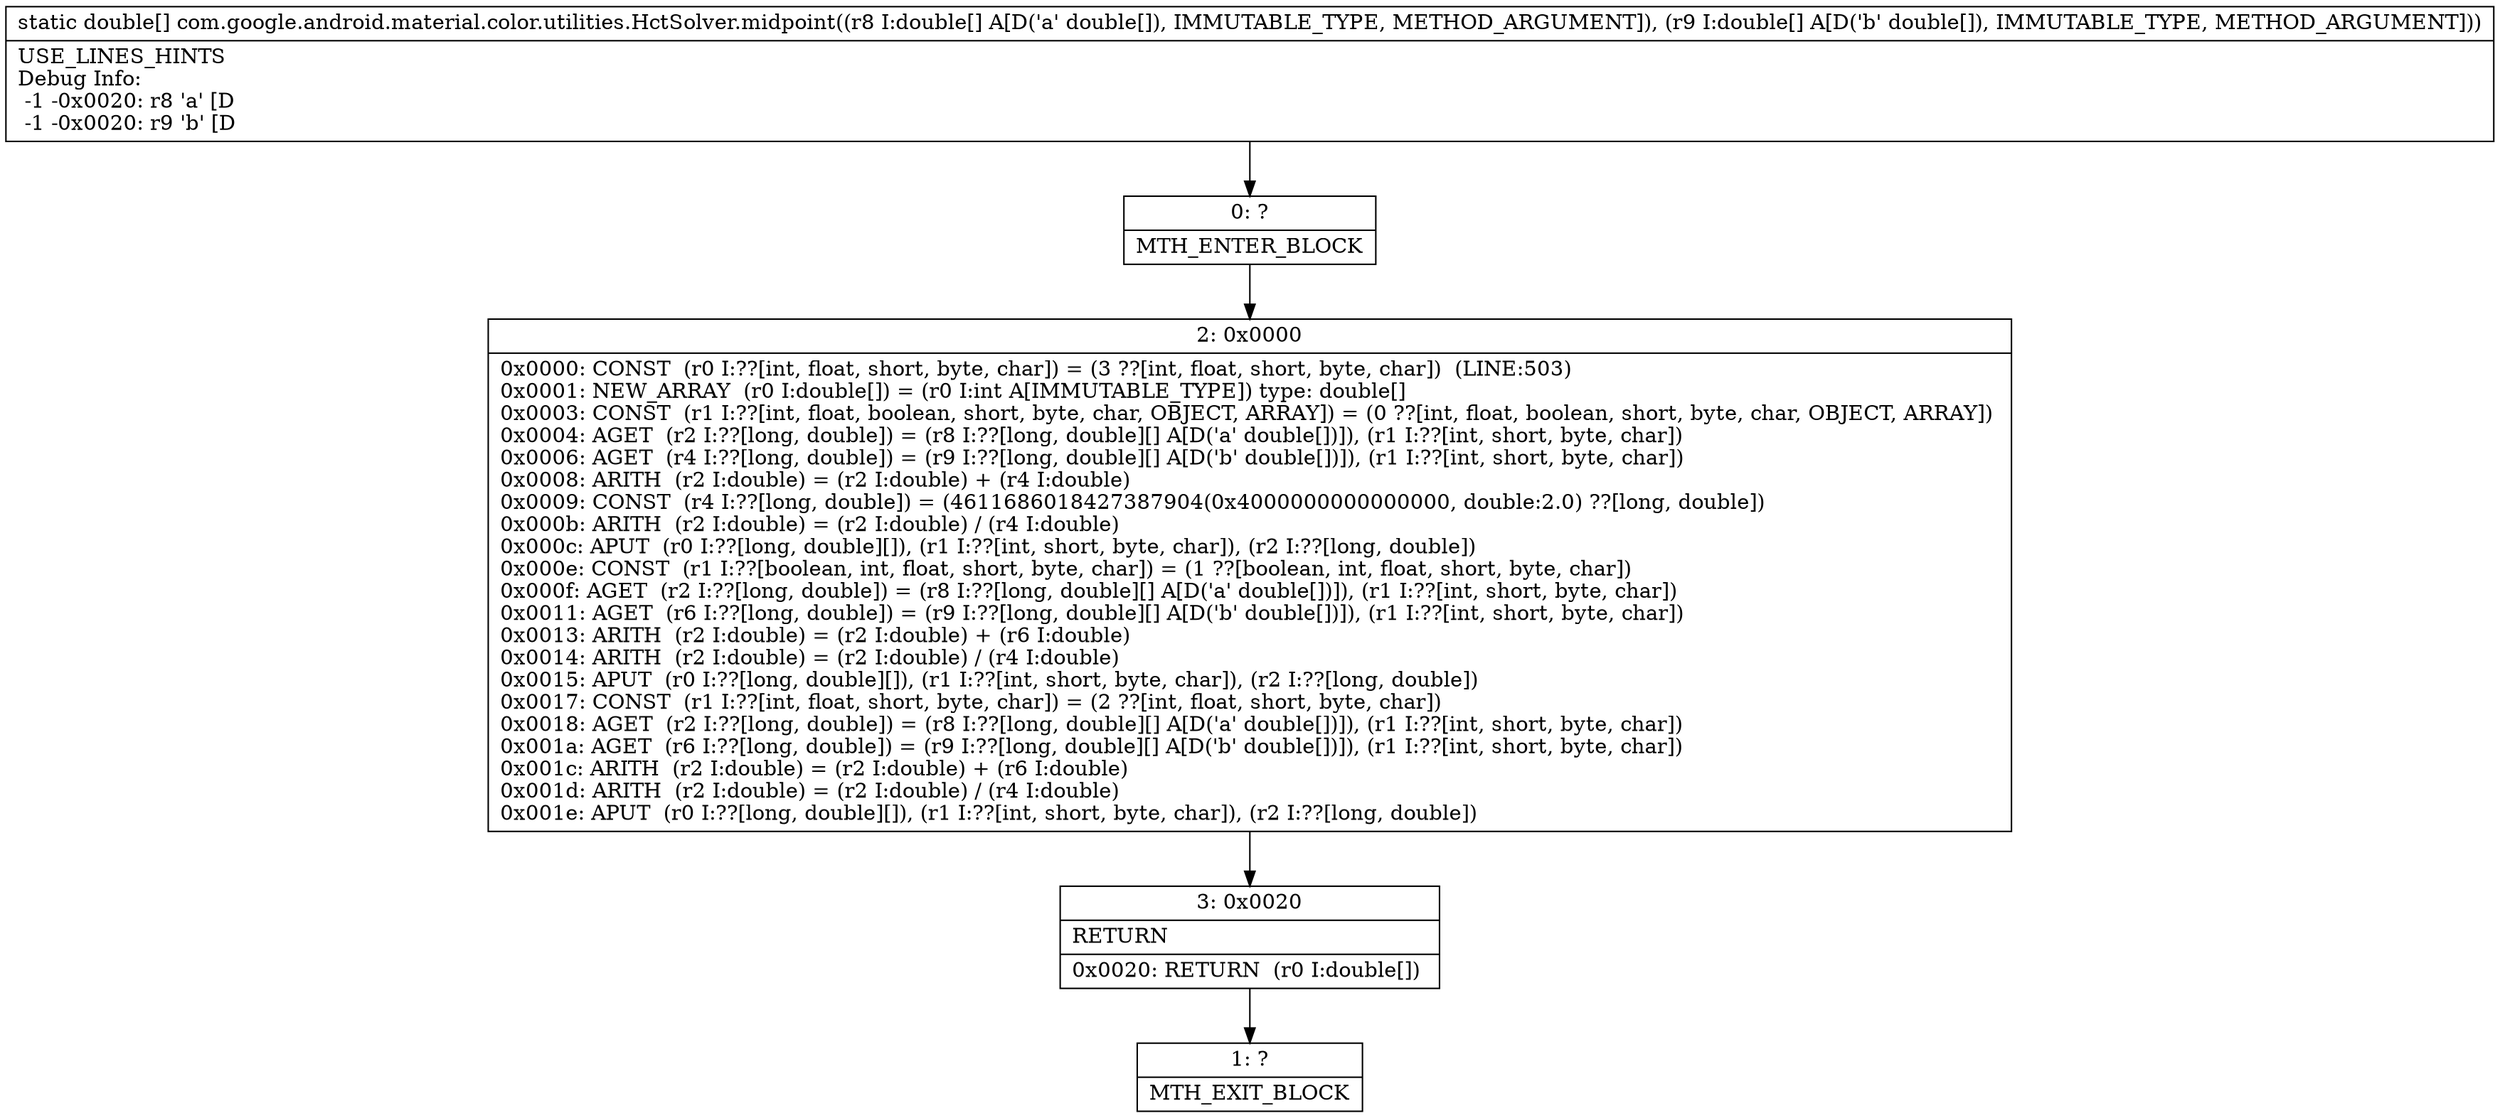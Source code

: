 digraph "CFG forcom.google.android.material.color.utilities.HctSolver.midpoint([D[D)[D" {
Node_0 [shape=record,label="{0\:\ ?|MTH_ENTER_BLOCK\l}"];
Node_2 [shape=record,label="{2\:\ 0x0000|0x0000: CONST  (r0 I:??[int, float, short, byte, char]) = (3 ??[int, float, short, byte, char])  (LINE:503)\l0x0001: NEW_ARRAY  (r0 I:double[]) = (r0 I:int A[IMMUTABLE_TYPE]) type: double[] \l0x0003: CONST  (r1 I:??[int, float, boolean, short, byte, char, OBJECT, ARRAY]) = (0 ??[int, float, boolean, short, byte, char, OBJECT, ARRAY]) \l0x0004: AGET  (r2 I:??[long, double]) = (r8 I:??[long, double][] A[D('a' double[])]), (r1 I:??[int, short, byte, char]) \l0x0006: AGET  (r4 I:??[long, double]) = (r9 I:??[long, double][] A[D('b' double[])]), (r1 I:??[int, short, byte, char]) \l0x0008: ARITH  (r2 I:double) = (r2 I:double) + (r4 I:double) \l0x0009: CONST  (r4 I:??[long, double]) = (4611686018427387904(0x4000000000000000, double:2.0) ??[long, double]) \l0x000b: ARITH  (r2 I:double) = (r2 I:double) \/ (r4 I:double) \l0x000c: APUT  (r0 I:??[long, double][]), (r1 I:??[int, short, byte, char]), (r2 I:??[long, double]) \l0x000e: CONST  (r1 I:??[boolean, int, float, short, byte, char]) = (1 ??[boolean, int, float, short, byte, char]) \l0x000f: AGET  (r2 I:??[long, double]) = (r8 I:??[long, double][] A[D('a' double[])]), (r1 I:??[int, short, byte, char]) \l0x0011: AGET  (r6 I:??[long, double]) = (r9 I:??[long, double][] A[D('b' double[])]), (r1 I:??[int, short, byte, char]) \l0x0013: ARITH  (r2 I:double) = (r2 I:double) + (r6 I:double) \l0x0014: ARITH  (r2 I:double) = (r2 I:double) \/ (r4 I:double) \l0x0015: APUT  (r0 I:??[long, double][]), (r1 I:??[int, short, byte, char]), (r2 I:??[long, double]) \l0x0017: CONST  (r1 I:??[int, float, short, byte, char]) = (2 ??[int, float, short, byte, char]) \l0x0018: AGET  (r2 I:??[long, double]) = (r8 I:??[long, double][] A[D('a' double[])]), (r1 I:??[int, short, byte, char]) \l0x001a: AGET  (r6 I:??[long, double]) = (r9 I:??[long, double][] A[D('b' double[])]), (r1 I:??[int, short, byte, char]) \l0x001c: ARITH  (r2 I:double) = (r2 I:double) + (r6 I:double) \l0x001d: ARITH  (r2 I:double) = (r2 I:double) \/ (r4 I:double) \l0x001e: APUT  (r0 I:??[long, double][]), (r1 I:??[int, short, byte, char]), (r2 I:??[long, double]) \l}"];
Node_3 [shape=record,label="{3\:\ 0x0020|RETURN\l|0x0020: RETURN  (r0 I:double[]) \l}"];
Node_1 [shape=record,label="{1\:\ ?|MTH_EXIT_BLOCK\l}"];
MethodNode[shape=record,label="{static double[] com.google.android.material.color.utilities.HctSolver.midpoint((r8 I:double[] A[D('a' double[]), IMMUTABLE_TYPE, METHOD_ARGUMENT]), (r9 I:double[] A[D('b' double[]), IMMUTABLE_TYPE, METHOD_ARGUMENT]))  | USE_LINES_HINTS\lDebug Info:\l  \-1 \-0x0020: r8 'a' [D\l  \-1 \-0x0020: r9 'b' [D\l}"];
MethodNode -> Node_0;Node_0 -> Node_2;
Node_2 -> Node_3;
Node_3 -> Node_1;
}

